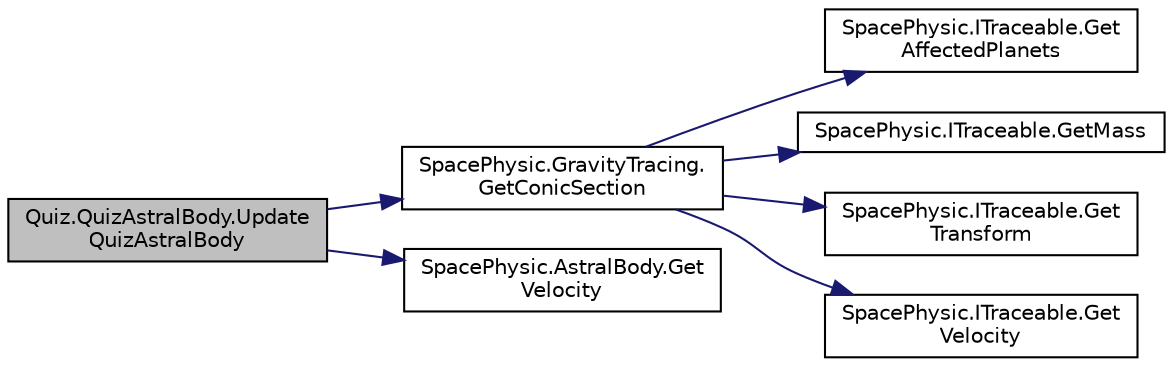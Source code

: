 digraph "Quiz.QuizAstralBody.UpdateQuizAstralBody"
{
 // INTERACTIVE_SVG=YES
 // LATEX_PDF_SIZE
  edge [fontname="Helvetica",fontsize="10",labelfontname="Helvetica",labelfontsize="10"];
  node [fontname="Helvetica",fontsize="10",shape=record];
  rankdir="LR";
  Node1 [label="Quiz.QuizAstralBody.Update\lQuizAstralBody",height=0.2,width=0.4,color="black", fillcolor="grey75", style="filled", fontcolor="black",tooltip="更新天体数据"];
  Node1 -> Node2 [color="midnightblue",fontsize="10",style="solid",fontname="Helvetica"];
  Node2 [label="SpacePhysic.GravityTracing.\lGetConicSection",height=0.2,width=0.4,color="black", fillcolor="white", style="filled",URL="$class_space_physic_1_1_gravity_tracing.html#a02741a5f2ab9b583440a9ebba2e2d685",tooltip="获取轨道圆锥曲线"];
  Node2 -> Node3 [color="midnightblue",fontsize="10",style="solid",fontname="Helvetica"];
  Node3 [label="SpacePhysic.ITraceable.Get\lAffectedPlanets",height=0.2,width=0.4,color="black", fillcolor="white", style="filled",URL="$interface_space_physic_1_1_i_traceable.html#af984b78fd839b5b3d34758ca05353213",tooltip=" "];
  Node2 -> Node4 [color="midnightblue",fontsize="10",style="solid",fontname="Helvetica"];
  Node4 [label="SpacePhysic.ITraceable.GetMass",height=0.2,width=0.4,color="black", fillcolor="white", style="filled",URL="$interface_space_physic_1_1_i_traceable.html#a7a61c09595bedc638b0268d8277e8873",tooltip=" "];
  Node2 -> Node5 [color="midnightblue",fontsize="10",style="solid",fontname="Helvetica"];
  Node5 [label="SpacePhysic.ITraceable.Get\lTransform",height=0.2,width=0.4,color="black", fillcolor="white", style="filled",URL="$interface_space_physic_1_1_i_traceable.html#a53c8890effec964fa2245908e79016c4",tooltip=" "];
  Node2 -> Node6 [color="midnightblue",fontsize="10",style="solid",fontname="Helvetica"];
  Node6 [label="SpacePhysic.ITraceable.Get\lVelocity",height=0.2,width=0.4,color="black", fillcolor="white", style="filled",URL="$interface_space_physic_1_1_i_traceable.html#a8c908476fbe6acf4aaf2e7594537dddb",tooltip=" "];
  Node1 -> Node7 [color="midnightblue",fontsize="10",style="solid",fontname="Helvetica"];
  Node7 [label="SpacePhysic.AstralBody.Get\lVelocity",height=0.2,width=0.4,color="black", fillcolor="white", style="filled",URL="$class_space_physic_1_1_astral_body.html#a49a47294cf00916a50c42a62cda119f0",tooltip=" "];
}
